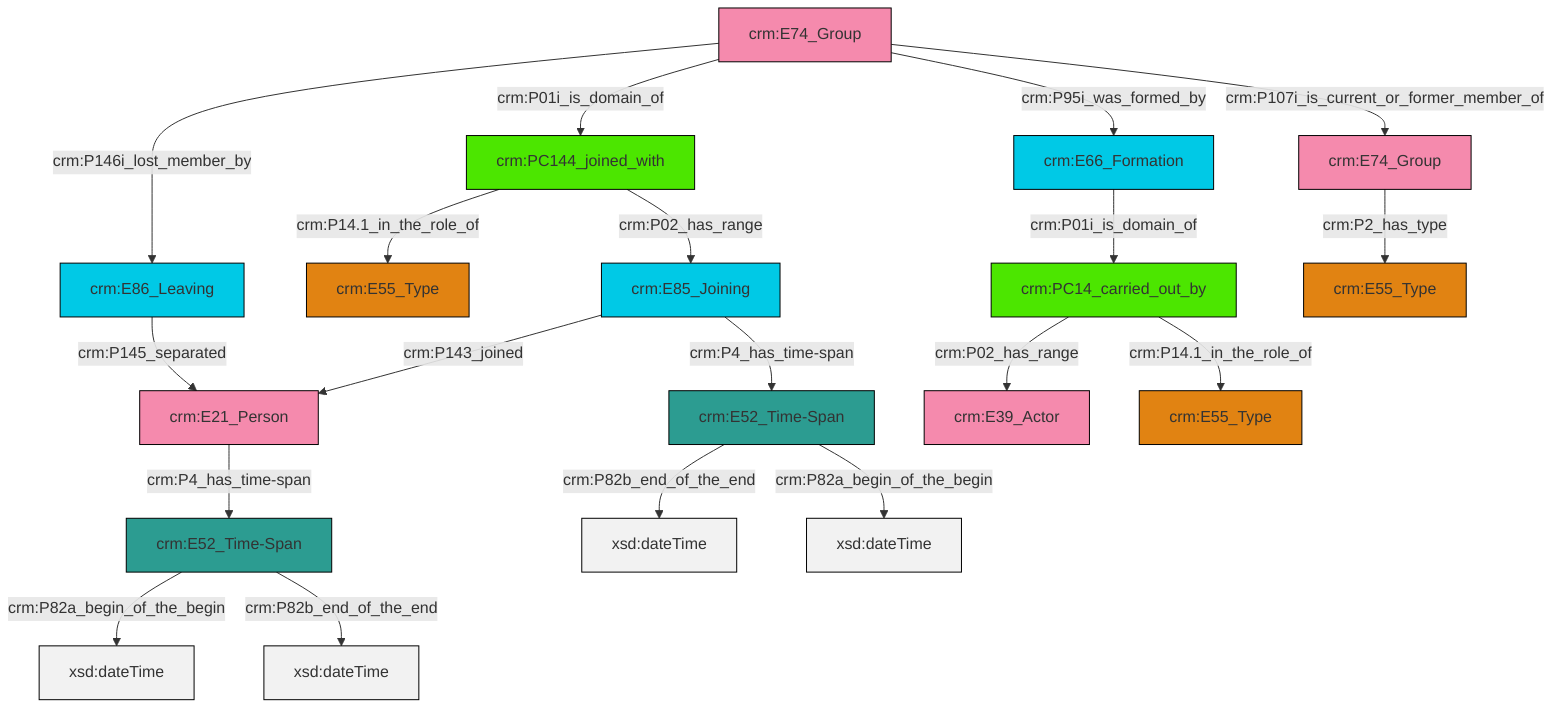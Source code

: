 graph TD
classDef Literal fill:#f2f2f2,stroke:#000000;
classDef CRM_Entity fill:#FFFFFF,stroke:#000000;
classDef Temporal_Entity fill:#00C9E6, stroke:#000000;
classDef Type fill:#E18312, stroke:#000000;
classDef Time-Span fill:#2C9C91, stroke:#000000;
classDef Appellation fill:#FFEB7F, stroke:#000000;
classDef Place fill:#008836, stroke:#000000;
classDef Persistent_Item fill:#B266B2, stroke:#000000;
classDef Conceptual_Object fill:#FFD700, stroke:#000000;
classDef Physical_Thing fill:#D2B48C, stroke:#000000;
classDef Actor fill:#f58aad, stroke:#000000;
classDef PC_Classes fill:#4ce600, stroke:#000000;
classDef Multi fill:#cccccc,stroke:#000000;

2["crm:E52_Time-Span"]:::Time-Span -->|crm:P82b_end_of_the_end| 3[xsd:dateTime]:::Literal
4["crm:E85_Joining"]:::Temporal_Entity -->|crm:P143_joined| 5["crm:E21_Person"]:::Actor
6["crm:E74_Group"]:::Actor -->|crm:P146i_lost_member_by| 7["crm:E86_Leaving"]:::Temporal_Entity
10["crm:PC14_carried_out_by"]:::PC_Classes -->|crm:P02_has_range| 11["crm:E39_Actor"]:::Actor
10["crm:PC14_carried_out_by"]:::PC_Classes -->|crm:P14.1_in_the_role_of| 8["crm:E55_Type"]:::Type
15["crm:E66_Formation"]:::Temporal_Entity -->|crm:P01i_is_domain_of| 10["crm:PC14_carried_out_by"]:::PC_Classes
6["crm:E74_Group"]:::Actor -->|crm:P01i_is_domain_of| 18["crm:PC144_joined_with"]:::PC_Classes
21["crm:E52_Time-Span"]:::Time-Span -->|crm:P82a_begin_of_the_begin| 22[xsd:dateTime]:::Literal
6["crm:E74_Group"]:::Actor -->|crm:P95i_was_formed_by| 15["crm:E66_Formation"]:::Temporal_Entity
4["crm:E85_Joining"]:::Temporal_Entity -->|crm:P4_has_time-span| 2["crm:E52_Time-Span"]:::Time-Span
2["crm:E52_Time-Span"]:::Time-Span -->|crm:P82a_begin_of_the_begin| 26[xsd:dateTime]:::Literal
18["crm:PC144_joined_with"]:::PC_Classes -->|crm:P14.1_in_the_role_of| 0["crm:E55_Type"]:::Type
18["crm:PC144_joined_with"]:::PC_Classes -->|crm:P02_has_range| 4["crm:E85_Joining"]:::Temporal_Entity
6["crm:E74_Group"]:::Actor -->|crm:P107i_is_current_or_former_member_of| 29["crm:E74_Group"]:::Actor
29["crm:E74_Group"]:::Actor -->|crm:P2_has_type| 13["crm:E55_Type"]:::Type
21["crm:E52_Time-Span"]:::Time-Span -->|crm:P82b_end_of_the_end| 34[xsd:dateTime]:::Literal
7["crm:E86_Leaving"]:::Temporal_Entity -->|crm:P145_separated| 5["crm:E21_Person"]:::Actor
5["crm:E21_Person"]:::Actor -->|crm:P4_has_time-span| 21["crm:E52_Time-Span"]:::Time-Span